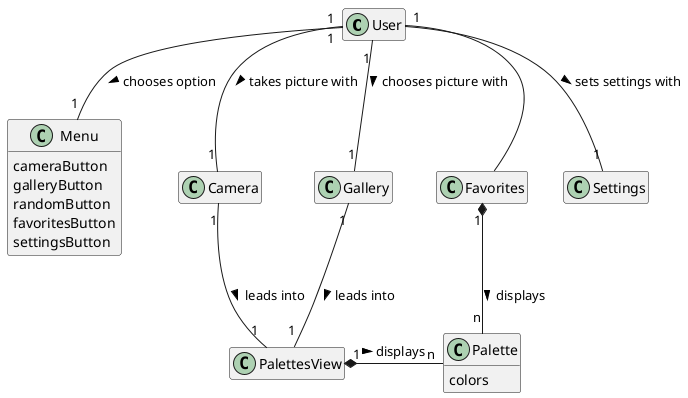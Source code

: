 @startuml

class User {

}

class Palette {
colors
}

class PalettesView {

}

class Menu {
cameraButton
galleryButton
randomButton
favoritesButton
settingsButton
}

class Camera {

}

class Gallery {

}

class Favorites {

}

class Settings {

}

User "1" -- "1" Menu: chooses option >
User "1" -- "1" Settings: sets settings with >
User "1" -- "1" Camera: takes picture with >
User "1" -- "1" Gallery: chooses picture with >
User -- Favorites
Camera "1" -- "1" PalettesView: leads into >
Gallery "1" -- "1" PalettesView: leads into >
PalettesView "1" *- "n" Palette: displays >
Favorites "1" *-- "n" Palette: displays >


hide empty members
hide methods

@enduml